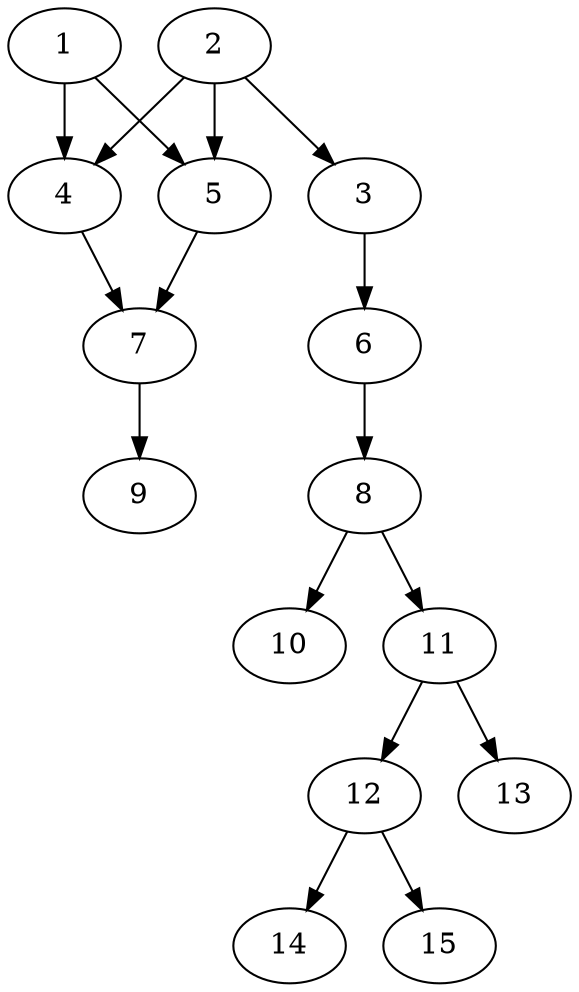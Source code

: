 // DAG automatically generated by daggen at Thu Oct  3 13:59:27 2019
// ./daggen --dot -n 15 --ccr 0.5 --fat 0.5 --regular 0.9 --density 0.6 --mindata 5242880 --maxdata 52428800 
digraph G {
  1 [size="20834304", alpha="0.09", expect_size="10417152"] 
  1 -> 4 [size ="10417152"]
  1 -> 5 [size ="10417152"]
  2 [size="17170432", alpha="0.18", expect_size="8585216"] 
  2 -> 3 [size ="8585216"]
  2 -> 4 [size ="8585216"]
  2 -> 5 [size ="8585216"]
  3 [size="40771584", alpha="0.01", expect_size="20385792"] 
  3 -> 6 [size ="20385792"]
  4 [size="102473728", alpha="0.12", expect_size="51236864"] 
  4 -> 7 [size ="51236864"]
  5 [size="42825728", alpha="0.17", expect_size="21412864"] 
  5 -> 7 [size ="21412864"]
  6 [size="99762176", alpha="0.07", expect_size="49881088"] 
  6 -> 8 [size ="49881088"]
  7 [size="82395136", alpha="0.10", expect_size="41197568"] 
  7 -> 9 [size ="41197568"]
  8 [size="41984000", alpha="0.17", expect_size="20992000"] 
  8 -> 10 [size ="20992000"]
  8 -> 11 [size ="20992000"]
  9 [size="74971136", alpha="0.18", expect_size="37485568"] 
  10 [size="77092864", alpha="0.08", expect_size="38546432"] 
  11 [size="38555648", alpha="0.06", expect_size="19277824"] 
  11 -> 12 [size ="19277824"]
  11 -> 13 [size ="19277824"]
  12 [size="81332224", alpha="0.07", expect_size="40666112"] 
  12 -> 14 [size ="40666112"]
  12 -> 15 [size ="40666112"]
  13 [size="73881600", alpha="0.11", expect_size="36940800"] 
  14 [size="78899200", alpha="0.00", expect_size="39449600"] 
  15 [size="41594880", alpha="0.08", expect_size="20797440"] 
}
